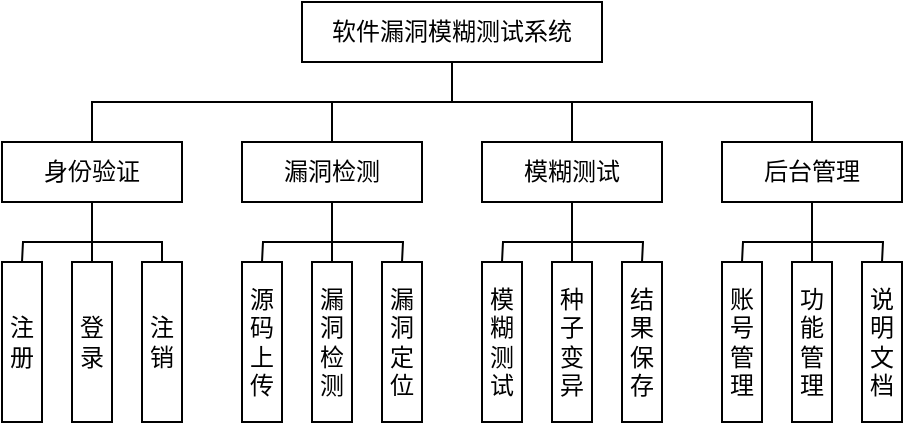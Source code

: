 <mxfile version="24.4.13" type="github">
  <diagram name="Page-1" id="koC9HaDYMUgK84STHC2b">
    <mxGraphModel dx="659" dy="349" grid="1" gridSize="10" guides="1" tooltips="1" connect="1" arrows="1" fold="1" page="1" pageScale="1" pageWidth="827" pageHeight="1169" math="0" shadow="0">
      <root>
        <mxCell id="0" />
        <mxCell id="1" parent="0" />
        <mxCell id="ADZpV2PqfIrlVhwBWigl-1" value="" style="edgeStyle=orthogonalEdgeStyle;rounded=0;orthogonalLoop=1;jettySize=auto;html=1;fontFamily=宋体;fillColor=none;endArrow=none;endFill=0;" parent="1" source="ADZpV2PqfIrlVhwBWigl-6" target="ADZpV2PqfIrlVhwBWigl-17" edge="1">
          <mxGeometry relative="1" as="geometry">
            <Array as="points">
              <mxPoint x="385" y="160" />
              <mxPoint x="445" y="160" />
            </Array>
          </mxGeometry>
        </mxCell>
        <mxCell id="ADZpV2PqfIrlVhwBWigl-2" value="" style="edgeStyle=orthogonalEdgeStyle;rounded=0;orthogonalLoop=1;jettySize=auto;html=1;fontFamily=宋体;fillColor=none;endArrow=none;endFill=0;" parent="1" source="ADZpV2PqfIrlVhwBWigl-6" target="ADZpV2PqfIrlVhwBWigl-17" edge="1">
          <mxGeometry relative="1" as="geometry">
            <Array as="points">
              <mxPoint x="385" y="160" />
              <mxPoint x="445" y="160" />
            </Array>
          </mxGeometry>
        </mxCell>
        <mxCell id="ADZpV2PqfIrlVhwBWigl-3" style="edgeStyle=orthogonalEdgeStyle;rounded=0;orthogonalLoop=1;jettySize=auto;html=1;entryX=0.5;entryY=0;entryDx=0;entryDy=0;fontFamily=宋体;fillColor=none;endArrow=none;endFill=0;" parent="1" source="ADZpV2PqfIrlVhwBWigl-6" target="ADZpV2PqfIrlVhwBWigl-13" edge="1">
          <mxGeometry relative="1" as="geometry">
            <Array as="points">
              <mxPoint x="385" y="160" />
              <mxPoint x="325" y="160" />
            </Array>
          </mxGeometry>
        </mxCell>
        <mxCell id="ADZpV2PqfIrlVhwBWigl-4" style="edgeStyle=orthogonalEdgeStyle;rounded=0;orthogonalLoop=1;jettySize=auto;html=1;entryX=0.5;entryY=0;entryDx=0;entryDy=0;fontFamily=宋体;fillColor=none;endArrow=none;endFill=0;" parent="1" source="ADZpV2PqfIrlVhwBWigl-6" target="ADZpV2PqfIrlVhwBWigl-9" edge="1">
          <mxGeometry relative="1" as="geometry">
            <Array as="points">
              <mxPoint x="385" y="160" />
              <mxPoint x="205" y="160" />
            </Array>
          </mxGeometry>
        </mxCell>
        <mxCell id="ADZpV2PqfIrlVhwBWigl-5" style="edgeStyle=orthogonalEdgeStyle;rounded=0;orthogonalLoop=1;jettySize=auto;html=1;fontFamily=宋体;fillColor=none;endArrow=none;endFill=0;" parent="1" source="ADZpV2PqfIrlVhwBWigl-6" target="ADZpV2PqfIrlVhwBWigl-21" edge="1">
          <mxGeometry relative="1" as="geometry">
            <Array as="points">
              <mxPoint x="385" y="160" />
              <mxPoint x="565" y="160" />
            </Array>
          </mxGeometry>
        </mxCell>
        <mxCell id="ADZpV2PqfIrlVhwBWigl-6" value="&lt;font style=&quot;font-size: 12px;&quot;&gt;软件漏洞模糊测试系统&lt;/font&gt;" style="rounded=0;whiteSpace=wrap;html=1;fontFamily=宋体;fillColor=none;" parent="1" vertex="1">
          <mxGeometry x="310" y="110" width="150" height="30" as="geometry" />
        </mxCell>
        <mxCell id="ADZpV2PqfIrlVhwBWigl-7" style="edgeStyle=orthogonalEdgeStyle;rounded=0;orthogonalLoop=1;jettySize=auto;html=1;entryX=0;entryY=0.5;entryDx=0;entryDy=0;fontFamily=宋体;fillColor=none;endArrow=none;endFill=0;" parent="1" source="ADZpV2PqfIrlVhwBWigl-9" edge="1">
          <mxGeometry relative="1" as="geometry">
            <mxPoint x="170" y="240" as="targetPoint" />
          </mxGeometry>
        </mxCell>
        <mxCell id="ADZpV2PqfIrlVhwBWigl-8" style="edgeStyle=orthogonalEdgeStyle;rounded=0;orthogonalLoop=1;jettySize=auto;html=1;entryX=0.5;entryY=0;entryDx=0;entryDy=0;fontFamily=宋体;fillColor=none;endArrow=none;endFill=0;" parent="1" source="ADZpV2PqfIrlVhwBWigl-9" target="ADZpV2PqfIrlVhwBWigl-33" edge="1">
          <mxGeometry relative="1" as="geometry" />
        </mxCell>
        <mxCell id="ADZpV2PqfIrlVhwBWigl-9" value="身份验证" style="rounded=0;whiteSpace=wrap;html=1;fontFamily=宋体;fillColor=none;" parent="1" vertex="1">
          <mxGeometry x="160" y="180" width="90" height="30" as="geometry" />
        </mxCell>
        <mxCell id="ADZpV2PqfIrlVhwBWigl-10" style="edgeStyle=orthogonalEdgeStyle;rounded=0;orthogonalLoop=1;jettySize=auto;html=1;entryX=0;entryY=0.5;entryDx=0;entryDy=0;fontFamily=宋体;fillColor=none;endArrow=none;endFill=0;" parent="1" source="ADZpV2PqfIrlVhwBWigl-13" edge="1">
          <mxGeometry relative="1" as="geometry">
            <mxPoint x="290" y="240" as="targetPoint" />
          </mxGeometry>
        </mxCell>
        <mxCell id="ADZpV2PqfIrlVhwBWigl-11" style="edgeStyle=orthogonalEdgeStyle;rounded=0;orthogonalLoop=1;jettySize=auto;html=1;fontFamily=宋体;fillColor=none;endArrow=none;endFill=0;" parent="1" source="ADZpV2PqfIrlVhwBWigl-13" edge="1">
          <mxGeometry relative="1" as="geometry">
            <mxPoint x="325" y="240" as="targetPoint" />
          </mxGeometry>
        </mxCell>
        <mxCell id="ADZpV2PqfIrlVhwBWigl-12" style="edgeStyle=orthogonalEdgeStyle;rounded=0;orthogonalLoop=1;jettySize=auto;html=1;entryX=0;entryY=0.5;entryDx=0;entryDy=0;fontFamily=宋体;fillColor=none;endArrow=none;endFill=0;" parent="1" source="ADZpV2PqfIrlVhwBWigl-13" edge="1">
          <mxGeometry relative="1" as="geometry">
            <mxPoint x="360" y="240" as="targetPoint" />
          </mxGeometry>
        </mxCell>
        <mxCell id="ADZpV2PqfIrlVhwBWigl-13" value="漏洞检测" style="rounded=0;whiteSpace=wrap;html=1;fontFamily=宋体;fillColor=none;" parent="1" vertex="1">
          <mxGeometry x="280" y="180" width="90" height="30" as="geometry" />
        </mxCell>
        <mxCell id="ADZpV2PqfIrlVhwBWigl-14" value="" style="edgeStyle=orthogonalEdgeStyle;rounded=0;orthogonalLoop=1;jettySize=auto;html=1;fontFamily=宋体;fillColor=none;endArrow=none;endFill=0;" parent="1" source="ADZpV2PqfIrlVhwBWigl-17" edge="1">
          <mxGeometry relative="1" as="geometry">
            <mxPoint x="480" y="240" as="targetPoint" />
          </mxGeometry>
        </mxCell>
        <mxCell id="ADZpV2PqfIrlVhwBWigl-15" style="edgeStyle=orthogonalEdgeStyle;rounded=0;orthogonalLoop=1;jettySize=auto;html=1;entryX=0;entryY=0.5;entryDx=0;entryDy=0;fontFamily=宋体;fillColor=none;endArrow=none;endFill=0;" parent="1" source="ADZpV2PqfIrlVhwBWigl-17" edge="1">
          <mxGeometry relative="1" as="geometry">
            <mxPoint x="445" y="240" as="targetPoint" />
          </mxGeometry>
        </mxCell>
        <mxCell id="ADZpV2PqfIrlVhwBWigl-16" style="edgeStyle=orthogonalEdgeStyle;rounded=0;orthogonalLoop=1;jettySize=auto;html=1;entryX=0;entryY=0.5;entryDx=0;entryDy=0;fontFamily=宋体;fillColor=none;endArrow=none;endFill=0;" parent="1" source="ADZpV2PqfIrlVhwBWigl-17" edge="1">
          <mxGeometry relative="1" as="geometry">
            <mxPoint x="410" y="240" as="targetPoint" />
          </mxGeometry>
        </mxCell>
        <mxCell id="ADZpV2PqfIrlVhwBWigl-17" value="模糊测试" style="rounded=0;whiteSpace=wrap;html=1;fontFamily=宋体;fillColor=none;" parent="1" vertex="1">
          <mxGeometry x="400" y="180" width="90" height="30" as="geometry" />
        </mxCell>
        <mxCell id="ADZpV2PqfIrlVhwBWigl-18" style="edgeStyle=orthogonalEdgeStyle;rounded=0;orthogonalLoop=1;jettySize=auto;html=1;fontFamily=宋体;fillColor=none;endArrow=none;endFill=0;" parent="1" source="ADZpV2PqfIrlVhwBWigl-21" edge="1">
          <mxGeometry relative="1" as="geometry">
            <mxPoint x="565" y="240" as="targetPoint" />
          </mxGeometry>
        </mxCell>
        <mxCell id="ADZpV2PqfIrlVhwBWigl-19" style="edgeStyle=orthogonalEdgeStyle;rounded=0;orthogonalLoop=1;jettySize=auto;html=1;entryX=0;entryY=0.5;entryDx=0;entryDy=0;fontFamily=宋体;fillColor=none;endArrow=none;endFill=0;" parent="1" source="ADZpV2PqfIrlVhwBWigl-21" edge="1">
          <mxGeometry relative="1" as="geometry">
            <mxPoint x="600" y="240" as="targetPoint" />
          </mxGeometry>
        </mxCell>
        <mxCell id="ADZpV2PqfIrlVhwBWigl-20" style="edgeStyle=orthogonalEdgeStyle;rounded=0;orthogonalLoop=1;jettySize=auto;html=1;entryX=0;entryY=0.5;entryDx=0;entryDy=0;fontFamily=宋体;fillColor=none;endArrow=none;endFill=0;" parent="1" source="ADZpV2PqfIrlVhwBWigl-21" edge="1">
          <mxGeometry relative="1" as="geometry">
            <mxPoint x="530" y="240" as="targetPoint" />
          </mxGeometry>
        </mxCell>
        <mxCell id="ADZpV2PqfIrlVhwBWigl-21" value="后台管理" style="rounded=0;whiteSpace=wrap;html=1;fontFamily=宋体;fillColor=none;" parent="1" vertex="1">
          <mxGeometry x="520" y="180" width="90" height="30" as="geometry" />
        </mxCell>
        <mxCell id="ADZpV2PqfIrlVhwBWigl-33" value="登录" style="rounded=0;whiteSpace=wrap;html=1;rotation=0;fontFamily=宋体;fillColor=none;" parent="1" vertex="1">
          <mxGeometry x="195" y="240" width="20" height="80" as="geometry" />
        </mxCell>
        <mxCell id="ADZpV2PqfIrlVhwBWigl-34" style="edgeStyle=orthogonalEdgeStyle;rounded=0;orthogonalLoop=1;jettySize=auto;html=1;entryX=0;entryY=0.5;entryDx=0;entryDy=0;fontFamily=宋体;fillColor=none;endArrow=none;endFill=0;" parent="1" edge="1">
          <mxGeometry relative="1" as="geometry">
            <mxPoint x="200" y="230" as="sourcePoint" />
            <mxPoint x="240" y="240" as="targetPoint" />
            <Array as="points">
              <mxPoint x="240" y="230" />
            </Array>
          </mxGeometry>
        </mxCell>
        <mxCell id="ADZpV2PqfIrlVhwBWigl-38" value="注册" style="rounded=0;rotation=0;fontFamily=宋体;fillColor=none;direction=east;flipH=1;flipV=1;textDirection=ltr;whiteSpace=wrap;html=1;" parent="1" vertex="1">
          <mxGeometry x="160" y="240" width="20" height="80" as="geometry" />
        </mxCell>
        <mxCell id="ADZpV2PqfIrlVhwBWigl-39" value="注销" style="rounded=0;whiteSpace=wrap;html=1;rotation=0;fontFamily=宋体;fillColor=none;" parent="1" vertex="1">
          <mxGeometry x="230" y="240" width="20" height="80" as="geometry" />
        </mxCell>
        <mxCell id="ADZpV2PqfIrlVhwBWigl-42" value="源码上传" style="rounded=0;rotation=0;fontFamily=宋体;fillColor=none;direction=east;flipH=1;flipV=1;textDirection=ltr;whiteSpace=wrap;html=1;" parent="1" vertex="1">
          <mxGeometry x="280" y="240" width="20" height="80" as="geometry" />
        </mxCell>
        <mxCell id="ADZpV2PqfIrlVhwBWigl-43" value="&lt;font style=&quot;font-size: 12px;&quot;&gt;漏洞检测&lt;/font&gt;" style="rounded=0;rotation=0;fontFamily=宋体;fillColor=none;direction=east;flipH=1;flipV=1;textDirection=ltr;whiteSpace=wrap;html=1;" parent="1" vertex="1">
          <mxGeometry x="315" y="240" width="20" height="80" as="geometry" />
        </mxCell>
        <mxCell id="ADZpV2PqfIrlVhwBWigl-44" value="漏洞定位" style="rounded=0;rotation=0;fontFamily=宋体;fillColor=none;direction=east;flipH=1;flipV=1;textDirection=ltr;whiteSpace=wrap;html=1;" parent="1" vertex="1">
          <mxGeometry x="350" y="240" width="20" height="80" as="geometry" />
        </mxCell>
        <mxCell id="ADZpV2PqfIrlVhwBWigl-45" value="模糊测试" style="rounded=0;rotation=0;fontFamily=宋体;fillColor=none;direction=east;flipH=1;flipV=1;textDirection=ltr;whiteSpace=wrap;html=1;" parent="1" vertex="1">
          <mxGeometry x="400" y="240" width="20" height="80" as="geometry" />
        </mxCell>
        <mxCell id="ADZpV2PqfIrlVhwBWigl-46" value="种子变异" style="rounded=0;rotation=0;fontFamily=宋体;fillColor=none;direction=east;flipH=1;flipV=1;textDirection=ltr;whiteSpace=wrap;html=1;" parent="1" vertex="1">
          <mxGeometry x="435" y="240" width="20" height="80" as="geometry" />
        </mxCell>
        <mxCell id="ADZpV2PqfIrlVhwBWigl-49" value="结果保存" style="rounded=0;rotation=0;fontFamily=宋体;fillColor=none;direction=east;flipH=1;flipV=1;textDirection=ltr;whiteSpace=wrap;html=1;" parent="1" vertex="1">
          <mxGeometry x="470" y="240" width="20" height="80" as="geometry" />
        </mxCell>
        <mxCell id="ADZpV2PqfIrlVhwBWigl-50" value="账号管理" style="rounded=0;rotation=0;fontFamily=宋体;fillColor=none;direction=east;flipH=1;flipV=1;textDirection=ltr;whiteSpace=wrap;html=1;" parent="1" vertex="1">
          <mxGeometry x="520" y="240" width="20" height="80" as="geometry" />
        </mxCell>
        <mxCell id="ADZpV2PqfIrlVhwBWigl-51" value="功能管理" style="rounded=0;rotation=0;fontFamily=宋体;fillColor=none;direction=east;flipH=1;flipV=1;textDirection=ltr;whiteSpace=wrap;html=1;" parent="1" vertex="1">
          <mxGeometry x="555" y="240" width="20" height="80" as="geometry" />
        </mxCell>
        <mxCell id="ADZpV2PqfIrlVhwBWigl-53" value="说明文档" style="rounded=0;rotation=0;fontFamily=宋体;fillColor=none;direction=east;flipH=1;flipV=1;textDirection=ltr;whiteSpace=wrap;html=1;" parent="1" vertex="1">
          <mxGeometry x="590" y="240" width="20" height="80" as="geometry" />
        </mxCell>
      </root>
    </mxGraphModel>
  </diagram>
</mxfile>
